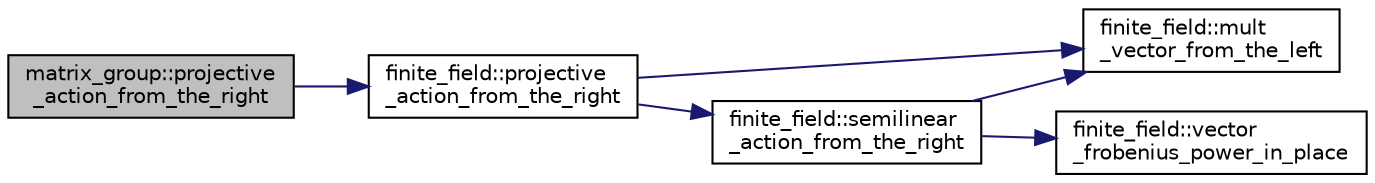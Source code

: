 digraph "matrix_group::projective_action_from_the_right"
{
  edge [fontname="Helvetica",fontsize="10",labelfontname="Helvetica",labelfontsize="10"];
  node [fontname="Helvetica",fontsize="10",shape=record];
  rankdir="LR";
  Node2745 [label="matrix_group::projective\l_action_from_the_right",height=0.2,width=0.4,color="black", fillcolor="grey75", style="filled", fontcolor="black"];
  Node2745 -> Node2746 [color="midnightblue",fontsize="10",style="solid",fontname="Helvetica"];
  Node2746 [label="finite_field::projective\l_action_from_the_right",height=0.2,width=0.4,color="black", fillcolor="white", style="filled",URL="$df/d5a/classfinite__field.html#a03e363ea6ce17fc19e288d49c36c375f"];
  Node2746 -> Node2747 [color="midnightblue",fontsize="10",style="solid",fontname="Helvetica"];
  Node2747 [label="finite_field::semilinear\l_action_from_the_right",height=0.2,width=0.4,color="black", fillcolor="white", style="filled",URL="$df/d5a/classfinite__field.html#a3e524b9391520005b083dfc4c9306302"];
  Node2747 -> Node2748 [color="midnightblue",fontsize="10",style="solid",fontname="Helvetica"];
  Node2748 [label="finite_field::mult\l_vector_from_the_left",height=0.2,width=0.4,color="black", fillcolor="white", style="filled",URL="$df/d5a/classfinite__field.html#aad2078020fd058c71649f0a25a4c77cc"];
  Node2747 -> Node2749 [color="midnightblue",fontsize="10",style="solid",fontname="Helvetica"];
  Node2749 [label="finite_field::vector\l_frobenius_power_in_place",height=0.2,width=0.4,color="black", fillcolor="white", style="filled",URL="$df/d5a/classfinite__field.html#ab56074024300775d943c7943d845df91"];
  Node2746 -> Node2748 [color="midnightblue",fontsize="10",style="solid",fontname="Helvetica"];
}
